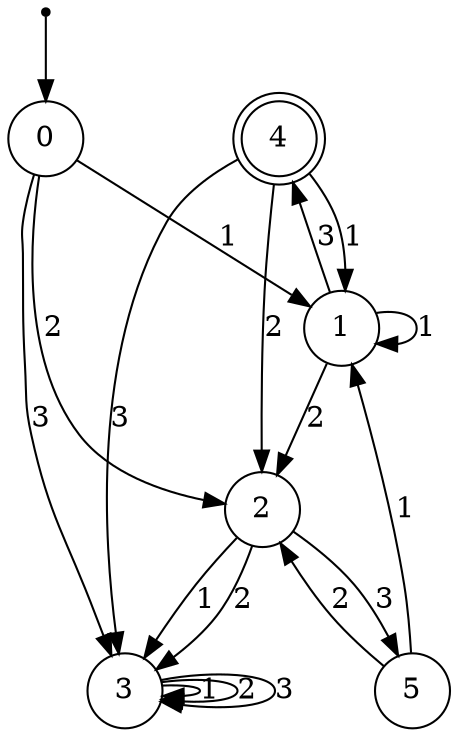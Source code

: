 digraph AFD{
	node [shape = circle];
	4[shape = doublecircle];
	qi [shape = point ];

	qi -> 0
	0 -> 1 [label = 1];
	0 -> 2 [label = 2];	
	0 -> 3 [label = 3];
	1 -> 1 [label = 1];
	1 -> 2 [label = 2];
	1 -> 4 [label = 3];
	2 -> 3 [label = 1];
	2 -> 3 [label = 2];
	2 -> 5 [label = 3];
	3 -> 3 [label = 1];
	3 -> 3 [label = 2];
	3 -> 3 [label = 3];
	4 -> 1 [label = 1];
	4 -> 2 [label = 2];
	4 -> 3 [label = 3];
	5 -> 1 [label = 1];
	5 -> 2 [label = 2];
}
